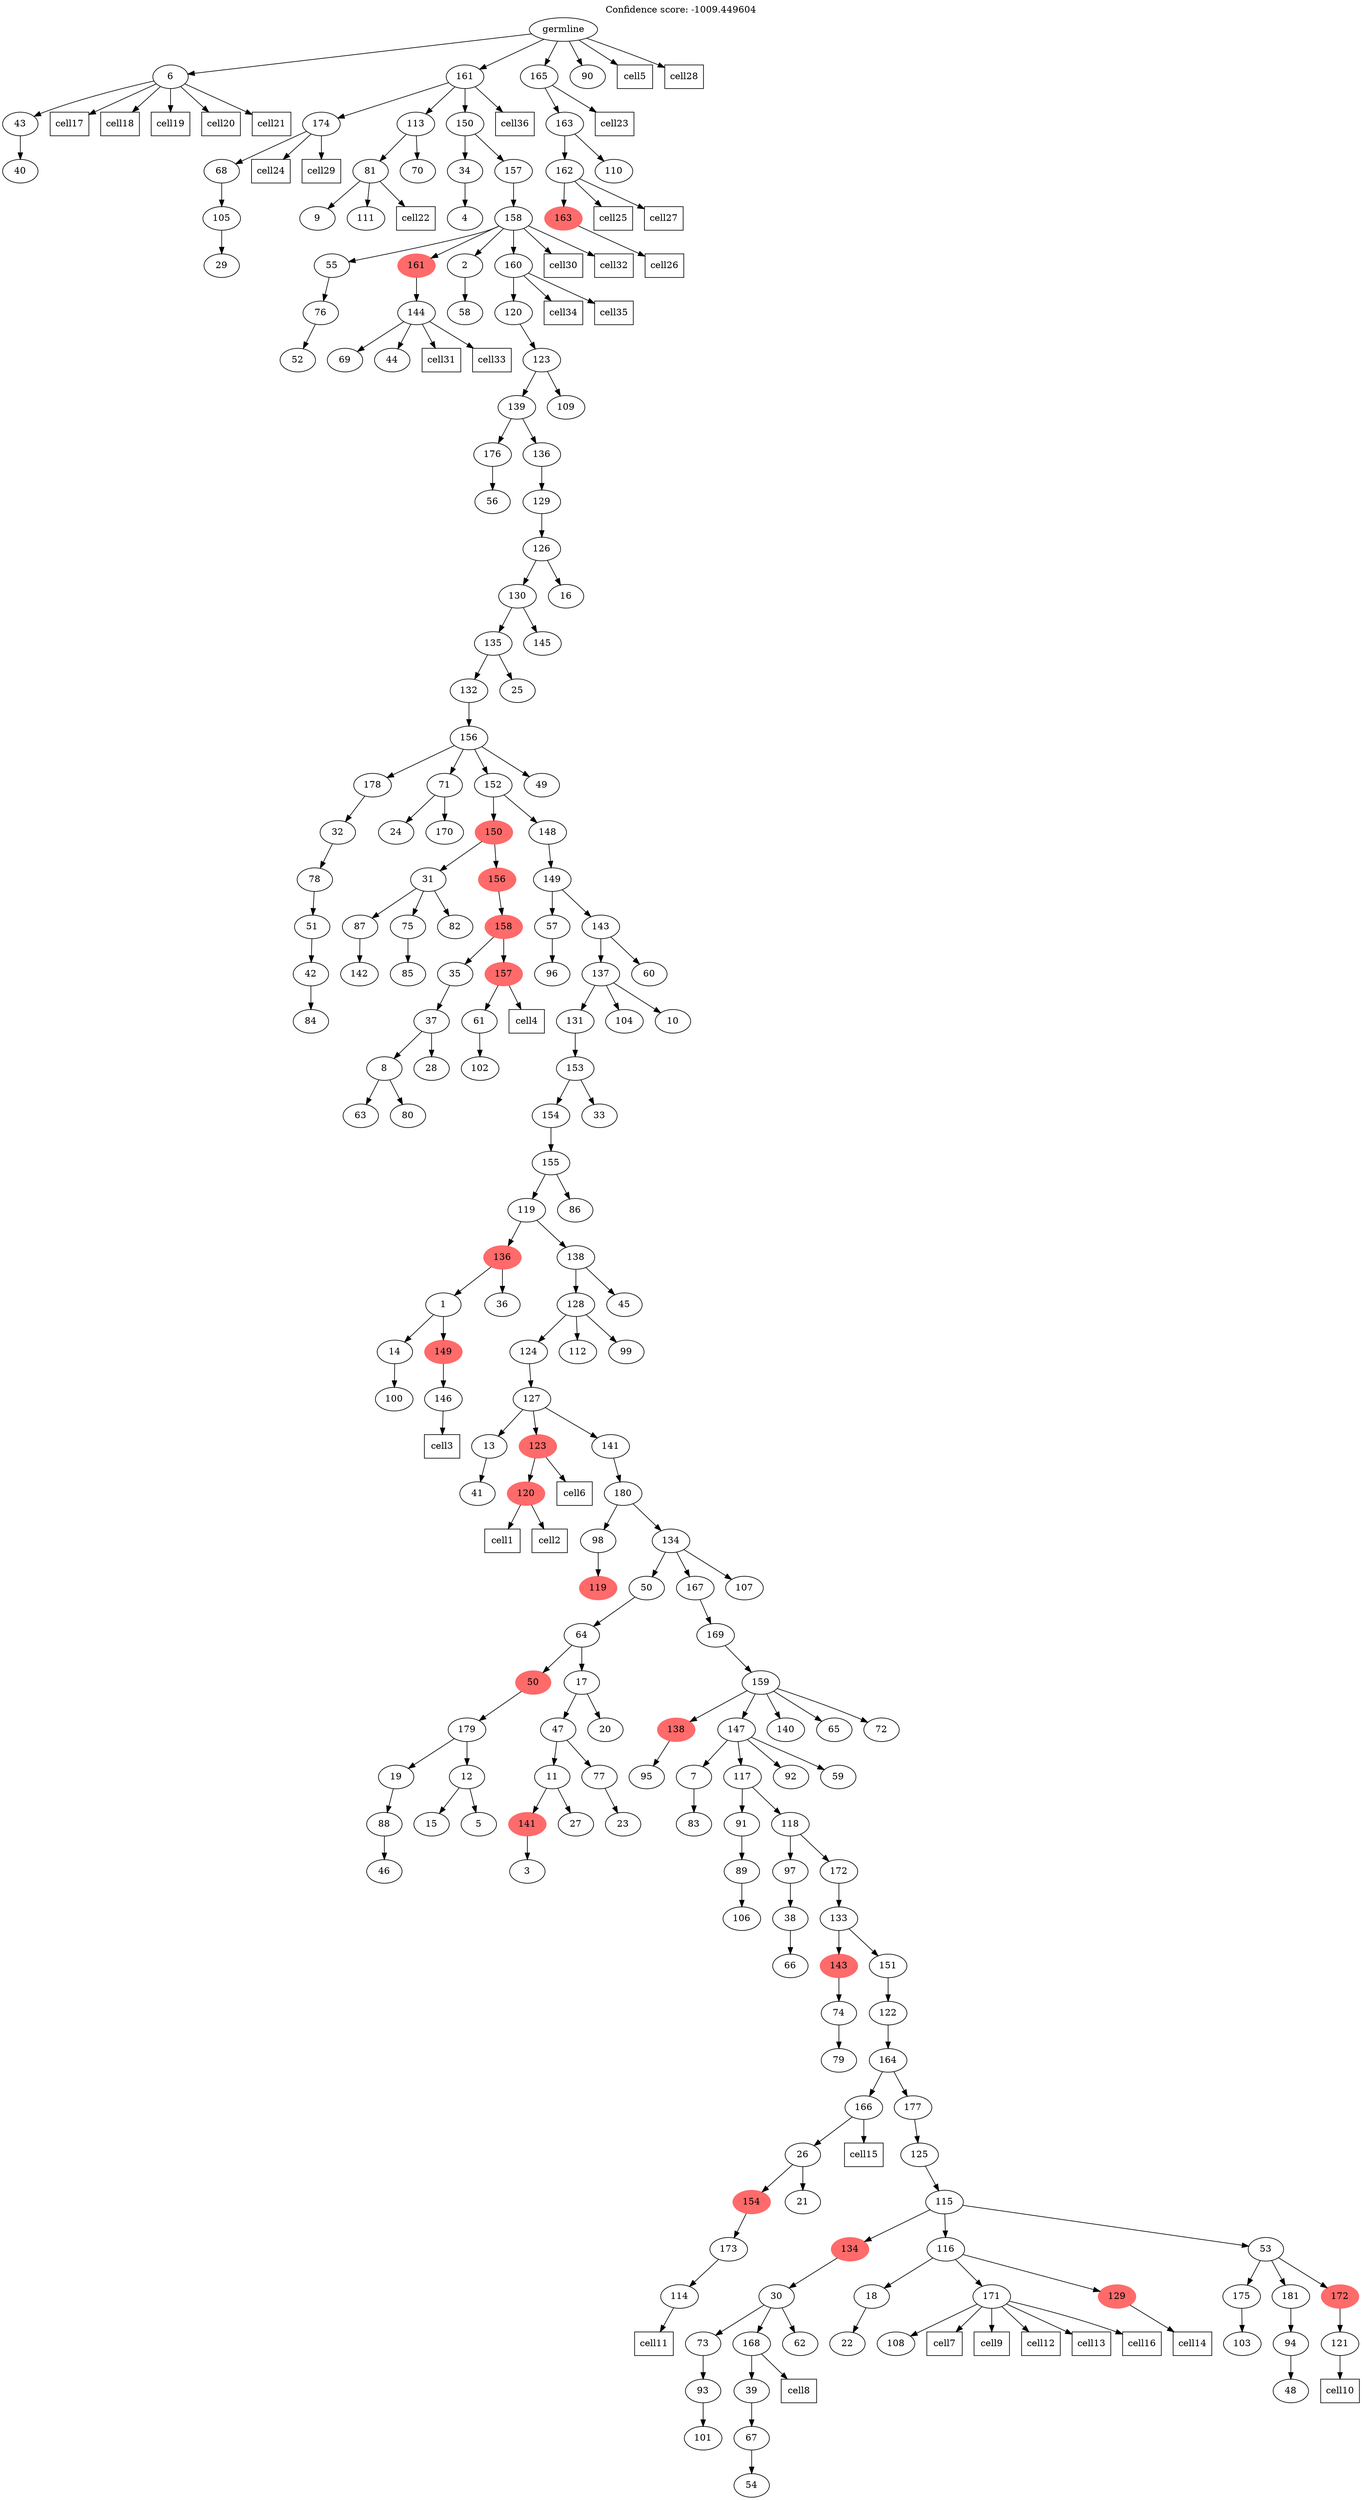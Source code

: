 digraph g {
	"198" -> "199";
	"199" [label="40"];
	"197" -> "198";
	"198" [label="43"];
	"195" -> "196";
	"196" [label="29"];
	"194" -> "195";
	"195" [label="105"];
	"193" -> "194";
	"194" [label="68"];
	"190" -> "191";
	"191" [label="9"];
	"190" -> "192";
	"192" [label="111"];
	"188" -> "189";
	"189" [label="70"];
	"188" -> "190";
	"190" [label="81"];
	"186" -> "187";
	"187" [label="4"];
	"184" -> "185";
	"185" [label="52"];
	"183" -> "184";
	"184" [label="76"];
	"180" -> "181";
	"181" [label="69"];
	"180" -> "182";
	"182" [label="44"];
	"179" -> "180";
	"180" [label="144"];
	"177" -> "178";
	"178" [label="58"];
	"174" -> "175";
	"175" [label="56"];
	"169" -> "170";
	"170" [label="84"];
	"168" -> "169";
	"169" [label="42"];
	"167" -> "168";
	"168" [label="51"];
	"166" -> "167";
	"167" [label="78"];
	"165" -> "166";
	"166" [label="32"];
	"161" -> "162";
	"162" [label="24"];
	"161" -> "163";
	"163" [label="170"];
	"159" -> "160";
	"160" [label="142"];
	"156" -> "157";
	"157" [label="85"];
	"155" -> "156";
	"156" [label="75"];
	"155" -> "158";
	"158" [label="82"];
	"155" -> "159";
	"159" [label="87"];
	"152" -> "153";
	"153" [label="63"];
	"152" -> "154";
	"154" [label="80"];
	"150" -> "151";
	"151" [label="28"];
	"150" -> "152";
	"152" [label="8"];
	"149" -> "150";
	"150" [label="37"];
	"147" -> "148";
	"148" [label="102"];
	"146" -> "147";
	"147" [label="61"];
	"145" -> "146";
	"146" [color=indianred1, style=filled, label="157"];
	"145" -> "149";
	"149" [label="35"];
	"144" -> "145";
	"145" [color=indianred1, style=filled, label="158"];
	"143" -> "144";
	"144" [color=indianred1, style=filled, label="156"];
	"143" -> "155";
	"155" [label="31"];
	"141" -> "142";
	"142" [label="96"];
	"133" -> "134";
	"134" [label="100"];
	"131" -> "132";
	"132" [label="146"];
	"130" -> "131";
	"131" [color=indianred1, style=filled, label="149"];
	"130" -> "133";
	"133" [label="14"];
	"129" -> "130";
	"130" [label="1"];
	"129" -> "135";
	"135" [label="36"];
	"124" -> "125";
	"125" [label="41"];
	"122" -> "123";
	"123" [color=indianred1, style=filled, label="120"];
	"120" -> "121";
	"121" [color=indianred1, style=filled, label="119"];
	"118" -> "119";
	"119" [label="46"];
	"117" -> "118";
	"118" [label="88"];
	"114" -> "115";
	"115" [label="15"];
	"114" -> "116";
	"116" [label="5"];
	"113" -> "114";
	"114" [label="12"];
	"113" -> "117";
	"117" [label="19"];
	"112" -> "113";
	"113" [label="179"];
	"110" -> "111";
	"111" [label="3"];
	"108" -> "109";
	"109" [label="27"];
	"108" -> "110";
	"110" [color=indianred1, style=filled, label="141"];
	"106" -> "107";
	"107" [label="23"];
	"105" -> "106";
	"106" [label="77"];
	"105" -> "108";
	"108" [label="11"];
	"103" -> "104";
	"104" [label="20"];
	"103" -> "105";
	"105" [label="47"];
	"102" -> "103";
	"103" [label="17"];
	"102" -> "112";
	"112" [color=indianred1, style=filled, label="50"];
	"101" -> "102";
	"102" [label="64"];
	"98" -> "99";
	"99" [label="95"];
	"92" -> "93";
	"93" [label="83"];
	"89" -> "90";
	"90" [label="106"];
	"88" -> "89";
	"89" [label="89"];
	"86" -> "87";
	"87" [label="66"];
	"85" -> "86";
	"86" [label="38"];
	"83" -> "84";
	"84" [label="79"];
	"82" -> "83";
	"83" [label="74"];
	"79" -> "80";
	"80" [label="114"];
	"78" -> "79";
	"79" [label="173"];
	"77" -> "78";
	"78" [color=indianred1, style=filled, label="154"];
	"77" -> "81";
	"81" [label="21"];
	"76" -> "77";
	"77" [label="26"];
	"74" -> "75";
	"75" [label="101"];
	"73" -> "74";
	"74" [label="93"];
	"70" -> "71";
	"71" [label="54"];
	"69" -> "70";
	"70" [label="67"];
	"68" -> "69";
	"69" [label="39"];
	"67" -> "68";
	"68" [label="168"];
	"67" -> "72";
	"72" [label="62"];
	"67" -> "73";
	"73" [label="73"];
	"66" -> "67";
	"67" [label="30"];
	"64" -> "65";
	"65" [label="22"];
	"62" -> "63";
	"63" [label="108"];
	"60" -> "61";
	"61" [color=indianred1, style=filled, label="129"];
	"60" -> "62";
	"62" [label="171"];
	"60" -> "64";
	"64" [label="18"];
	"58" -> "59";
	"59" [label="103"];
	"56" -> "57";
	"57" [label="48"];
	"55" -> "56";
	"56" [label="94"];
	"53" -> "54";
	"54" [label="121"];
	"52" -> "53";
	"53" [color=indianred1, style=filled, label="172"];
	"52" -> "55";
	"55" [label="181"];
	"52" -> "58";
	"58" [label="175"];
	"51" -> "52";
	"52" [label="53"];
	"51" -> "60";
	"60" [label="116"];
	"51" -> "66";
	"66" [color=indianred1, style=filled, label="134"];
	"50" -> "51";
	"51" [label="115"];
	"49" -> "50";
	"50" [label="125"];
	"48" -> "49";
	"49" [label="177"];
	"48" -> "76";
	"76" [label="166"];
	"47" -> "48";
	"48" [label="164"];
	"46" -> "47";
	"47" [label="122"];
	"45" -> "46";
	"46" [label="151"];
	"45" -> "82";
	"82" [color=indianred1, style=filled, label="143"];
	"44" -> "45";
	"45" [label="133"];
	"43" -> "44";
	"44" [label="172"];
	"43" -> "85";
	"85" [label="97"];
	"42" -> "43";
	"43" [label="118"];
	"42" -> "88";
	"88" [label="91"];
	"41" -> "42";
	"42" [label="117"];
	"41" -> "91";
	"91" [label="92"];
	"41" -> "92";
	"92" [label="7"];
	"41" -> "94";
	"94" [label="59"];
	"40" -> "41";
	"41" [label="147"];
	"40" -> "95";
	"95" [label="140"];
	"40" -> "96";
	"96" [label="65"];
	"40" -> "97";
	"97" [label="72"];
	"40" -> "98";
	"98" [color=indianred1, style=filled, label="138"];
	"39" -> "40";
	"40" [label="159"];
	"38" -> "39";
	"39" [label="169"];
	"37" -> "38";
	"38" [label="167"];
	"37" -> "100";
	"100" [label="107"];
	"37" -> "101";
	"101" [label="50"];
	"36" -> "37";
	"37" [label="134"];
	"36" -> "120";
	"120" [label="98"];
	"35" -> "36";
	"36" [label="180"];
	"34" -> "35";
	"35" [label="141"];
	"34" -> "122";
	"122" [color=indianred1, style=filled, label="123"];
	"34" -> "124";
	"124" [label="13"];
	"33" -> "34";
	"34" [label="127"];
	"32" -> "33";
	"33" [label="124"];
	"32" -> "126";
	"126" [label="112"];
	"32" -> "127";
	"127" [label="99"];
	"31" -> "32";
	"32" [label="128"];
	"31" -> "128";
	"128" [label="45"];
	"30" -> "31";
	"31" [label="138"];
	"30" -> "129";
	"129" [color=indianred1, style=filled, label="136"];
	"29" -> "30";
	"30" [label="119"];
	"29" -> "136";
	"136" [label="86"];
	"28" -> "29";
	"29" [label="155"];
	"27" -> "28";
	"28" [label="154"];
	"27" -> "137";
	"137" [label="33"];
	"26" -> "27";
	"27" [label="153"];
	"25" -> "26";
	"26" [label="131"];
	"25" -> "138";
	"138" [label="104"];
	"25" -> "139";
	"139" [label="10"];
	"24" -> "25";
	"25" [label="137"];
	"24" -> "140";
	"140" [label="60"];
	"23" -> "24";
	"24" [label="143"];
	"23" -> "141";
	"141" [label="57"];
	"22" -> "23";
	"23" [label="149"];
	"21" -> "22";
	"22" [label="148"];
	"21" -> "143";
	"143" [color=indianred1, style=filled, label="150"];
	"20" -> "21";
	"21" [label="152"];
	"20" -> "161";
	"161" [label="71"];
	"20" -> "164";
	"164" [label="49"];
	"20" -> "165";
	"165" [label="178"];
	"19" -> "20";
	"20" [label="156"];
	"18" -> "19";
	"19" [label="132"];
	"18" -> "171";
	"171" [label="25"];
	"17" -> "18";
	"18" [label="135"];
	"17" -> "172";
	"172" [label="145"];
	"16" -> "17";
	"17" [label="130"];
	"16" -> "173";
	"173" [label="16"];
	"15" -> "16";
	"16" [label="126"];
	"14" -> "15";
	"15" [label="129"];
	"13" -> "14";
	"14" [label="136"];
	"13" -> "174";
	"174" [label="176"];
	"12" -> "13";
	"13" [label="139"];
	"12" -> "176";
	"176" [label="109"];
	"11" -> "12";
	"12" [label="123"];
	"10" -> "11";
	"11" [label="120"];
	"9" -> "10";
	"10" [label="160"];
	"9" -> "177";
	"177" [label="2"];
	"9" -> "179";
	"179" [color=indianred1, style=filled, label="161"];
	"9" -> "183";
	"183" [label="55"];
	"8" -> "9";
	"9" [label="158"];
	"7" -> "8";
	"8" [label="157"];
	"7" -> "186";
	"186" [label="34"];
	"6" -> "7";
	"7" [label="150"];
	"6" -> "188";
	"188" [label="113"];
	"6" -> "193";
	"193" [label="174"];
	"3" -> "4";
	"4" [color=indianred1, style=filled, label="163"];
	"2" -> "3";
	"3" [label="162"];
	"2" -> "5";
	"5" [label="110"];
	"1" -> "2";
	"2" [label="163"];
	"0" -> "1";
	"1" [label="165"];
	"0" -> "6";
	"6" [label="161"];
	"0" -> "197";
	"197" [label="6"];
	"0" -> "200";
	"200" [label="90"];
	"0" [label="germline"];
	"123" -> "cell1";
	"cell1" [shape=box];
	"123" -> "cell2";
	"cell2" [shape=box];
	"132" -> "cell3";
	"cell3" [shape=box];
	"146" -> "cell4";
	"cell4" [shape=box];
	"0" -> "cell5";
	"cell5" [shape=box];
	"122" -> "cell6";
	"cell6" [shape=box];
	"62" -> "cell7";
	"cell7" [shape=box];
	"68" -> "cell8";
	"cell8" [shape=box];
	"62" -> "cell9";
	"cell9" [shape=box];
	"54" -> "cell10";
	"cell10" [shape=box];
	"80" -> "cell11";
	"cell11" [shape=box];
	"62" -> "cell12";
	"cell12" [shape=box];
	"62" -> "cell13";
	"cell13" [shape=box];
	"61" -> "cell14";
	"cell14" [shape=box];
	"76" -> "cell15";
	"cell15" [shape=box];
	"62" -> "cell16";
	"cell16" [shape=box];
	"197" -> "cell17";
	"cell17" [shape=box];
	"197" -> "cell18";
	"cell18" [shape=box];
	"197" -> "cell19";
	"cell19" [shape=box];
	"197" -> "cell20";
	"cell20" [shape=box];
	"197" -> "cell21";
	"cell21" [shape=box];
	"190" -> "cell22";
	"cell22" [shape=box];
	"1" -> "cell23";
	"cell23" [shape=box];
	"193" -> "cell24";
	"cell24" [shape=box];
	"3" -> "cell25";
	"cell25" [shape=box];
	"4" -> "cell26";
	"cell26" [shape=box];
	"3" -> "cell27";
	"cell27" [shape=box];
	"0" -> "cell28";
	"cell28" [shape=box];
	"193" -> "cell29";
	"cell29" [shape=box];
	"9" -> "cell30";
	"cell30" [shape=box];
	"180" -> "cell31";
	"cell31" [shape=box];
	"9" -> "cell32";
	"cell32" [shape=box];
	"180" -> "cell33";
	"cell33" [shape=box];
	"10" -> "cell34";
	"cell34" [shape=box];
	"10" -> "cell35";
	"cell35" [shape=box];
	"6" -> "cell36";
	"cell36" [shape=box];
	labelloc="t";
	label="Confidence score: -1009.449604";
}
